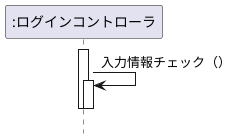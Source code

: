 @startuml 再帰呼出し
 hide footbox
participant ":ログインコントローラ" as control

activate control
    control -> control: 入力情報チェック（）
    activate control
    deactivate control
    ' note right of control : 再帰呼出し

deactivate control

@enduml
